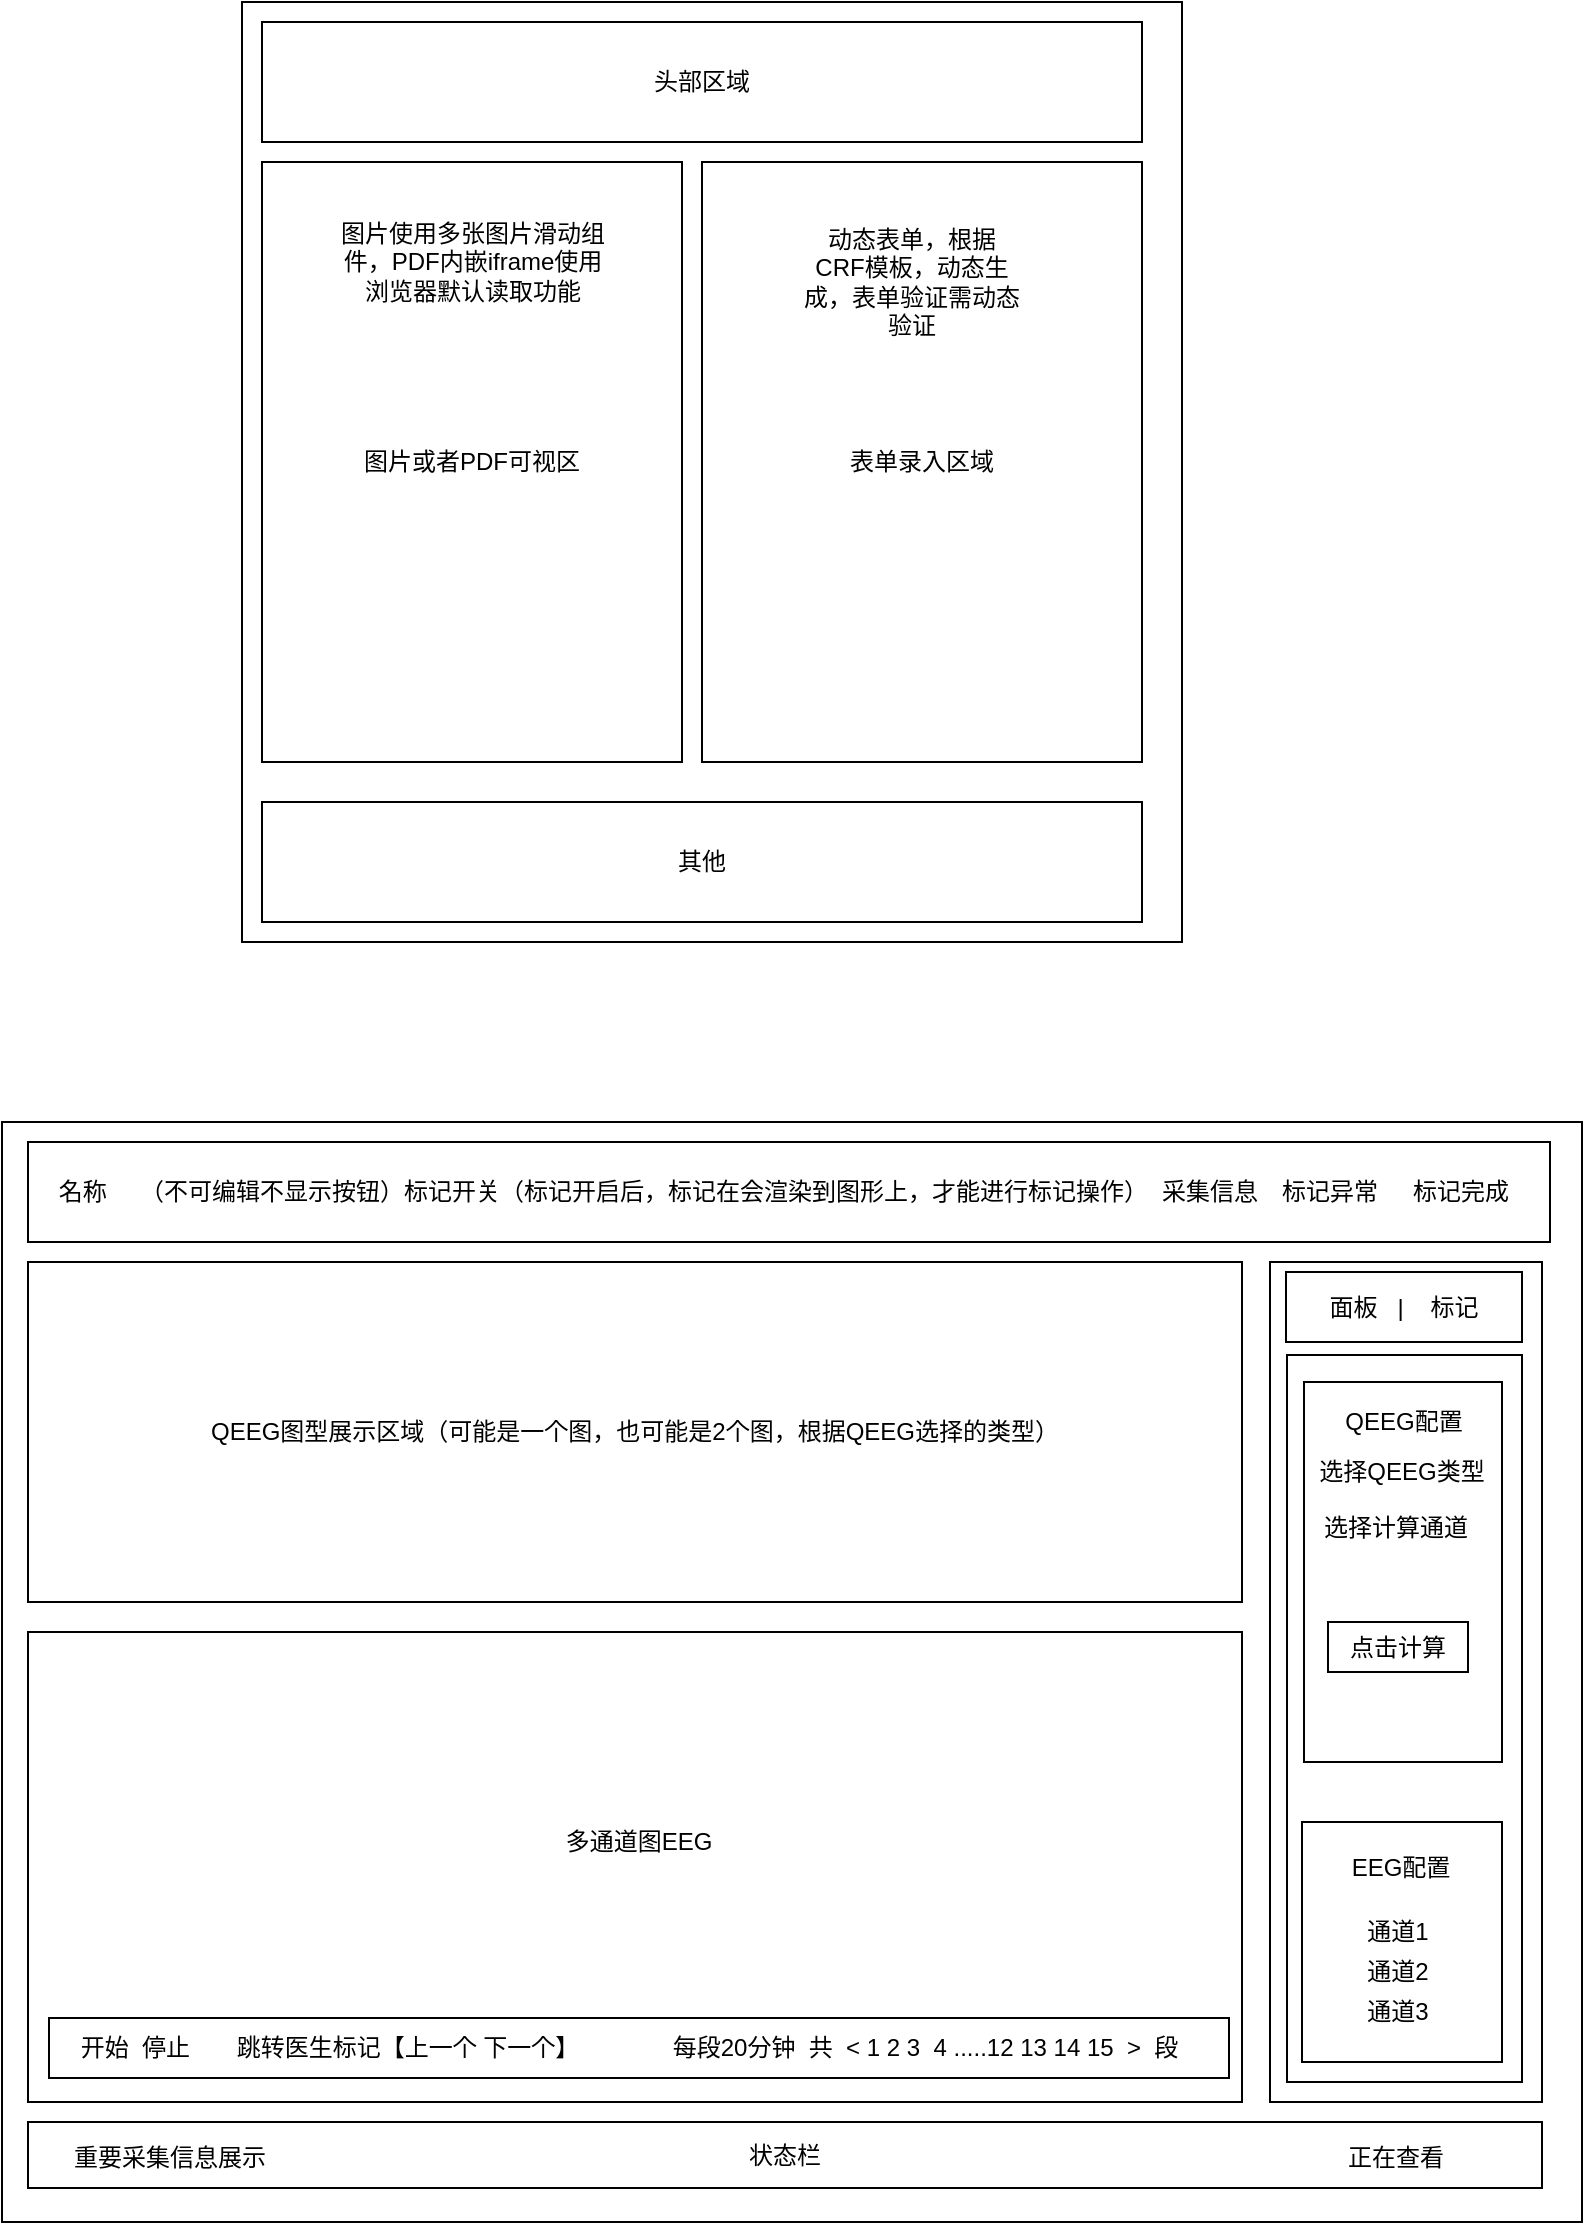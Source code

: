 <mxfile version="16.2.4" type="github">
  <diagram id="HXQpI8AFAVGygzaY-uvE" name="Page-1">
    <mxGraphModel dx="1422" dy="762" grid="1" gridSize="10" guides="1" tooltips="1" connect="1" arrows="1" fold="1" page="1" pageScale="1" pageWidth="827" pageHeight="1169" math="0" shadow="0">
      <root>
        <mxCell id="0" />
        <mxCell id="1" parent="0" />
        <mxCell id="dEXukqFfbBN_6zC94aLe-1" value="" style="whiteSpace=wrap;html=1;aspect=fixed;" parent="1" vertex="1">
          <mxGeometry x="140" y="10" width="470" height="470" as="geometry" />
        </mxCell>
        <mxCell id="dEXukqFfbBN_6zC94aLe-2" value="图片或者PDF可视区" style="rounded=0;whiteSpace=wrap;html=1;" parent="1" vertex="1">
          <mxGeometry x="150" y="90" width="210" height="300" as="geometry" />
        </mxCell>
        <mxCell id="dEXukqFfbBN_6zC94aLe-3" value="表单录入区域" style="rounded=0;whiteSpace=wrap;html=1;" parent="1" vertex="1">
          <mxGeometry x="370" y="90" width="220" height="300" as="geometry" />
        </mxCell>
        <mxCell id="dEXukqFfbBN_6zC94aLe-4" value="头部区域" style="rounded=0;whiteSpace=wrap;html=1;" parent="1" vertex="1">
          <mxGeometry x="150" y="20" width="440" height="60" as="geometry" />
        </mxCell>
        <mxCell id="dEXukqFfbBN_6zC94aLe-5" value="其他" style="rounded=0;whiteSpace=wrap;html=1;" parent="1" vertex="1">
          <mxGeometry x="150" y="410" width="440" height="60" as="geometry" />
        </mxCell>
        <mxCell id="dEXukqFfbBN_6zC94aLe-6" value="图片使用多张图片滑动组件，PDF内嵌iframe使用浏览器默认读取功能" style="text;html=1;strokeColor=none;fillColor=none;align=center;verticalAlign=middle;whiteSpace=wrap;rounded=0;" parent="1" vertex="1">
          <mxGeometry x="184.5" y="110" width="141" height="60" as="geometry" />
        </mxCell>
        <mxCell id="dEXukqFfbBN_6zC94aLe-7" value="动态表单，根据CRF模板，动态生成，表单验证需动态验证" style="text;html=1;strokeColor=none;fillColor=none;align=center;verticalAlign=middle;whiteSpace=wrap;rounded=0;" parent="1" vertex="1">
          <mxGeometry x="420" y="120" width="110" height="60" as="geometry" />
        </mxCell>
        <mxCell id="dEXukqFfbBN_6zC94aLe-10" value="" style="rounded=0;whiteSpace=wrap;html=1;" parent="1" vertex="1">
          <mxGeometry x="20" y="570" width="790" height="550" as="geometry" />
        </mxCell>
        <mxCell id="dEXukqFfbBN_6zC94aLe-11" value="" style="rounded=0;whiteSpace=wrap;html=1;" parent="1" vertex="1">
          <mxGeometry x="33" y="825" width="607" height="235" as="geometry" />
        </mxCell>
        <mxCell id="dEXukqFfbBN_6zC94aLe-12" value="多通道图EEG" style="text;html=1;strokeColor=none;fillColor=none;align=center;verticalAlign=middle;whiteSpace=wrap;rounded=0;" parent="1" vertex="1">
          <mxGeometry x="250" y="920" width="177" height="20" as="geometry" />
        </mxCell>
        <mxCell id="dEXukqFfbBN_6zC94aLe-21" value="&amp;nbsp; &amp;nbsp; 名称&amp;nbsp; &amp;nbsp; &amp;nbsp;（不可编辑不显示按钮）标记开关（标记开启后，标记在会渲染到图形上，才能进行标记操作）&amp;nbsp; &amp;nbsp; &amp;nbsp; &amp;nbsp; &amp;nbsp; &amp;nbsp; &amp;nbsp; &amp;nbsp; &amp;nbsp; &amp;nbsp; &amp;nbsp;&amp;nbsp;" style="rounded=0;whiteSpace=wrap;html=1;align=left;" parent="1" vertex="1">
          <mxGeometry x="33" y="580" width="761" height="50" as="geometry" />
        </mxCell>
        <mxCell id="VoeNjybom4H6XY1b6rgb-1" value="状态栏" style="rounded=0;whiteSpace=wrap;html=1;" parent="1" vertex="1">
          <mxGeometry x="33" y="1070" width="757" height="33" as="geometry" />
        </mxCell>
        <mxCell id="VoeNjybom4H6XY1b6rgb-2" value="" style="rounded=0;whiteSpace=wrap;html=1;" parent="1" vertex="1">
          <mxGeometry x="654" y="640" width="136" height="420" as="geometry" />
        </mxCell>
        <mxCell id="VoeNjybom4H6XY1b6rgb-5" value="面板&amp;nbsp; &amp;nbsp;|&amp;nbsp; &amp;nbsp; 标记" style="rounded=0;whiteSpace=wrap;html=1;" parent="1" vertex="1">
          <mxGeometry x="662" y="645" width="118" height="35" as="geometry" />
        </mxCell>
        <mxCell id="VoeNjybom4H6XY1b6rgb-6" value="" style="rounded=0;whiteSpace=wrap;html=1;" parent="1" vertex="1">
          <mxGeometry x="662.5" y="686.5" width="117.5" height="363.5" as="geometry" />
        </mxCell>
        <mxCell id="XXj9VBkdvwOhZQNCGIxi-1" value="&amp;nbsp; &amp;nbsp; 开始&amp;nbsp; 停止&amp;nbsp; &amp;nbsp; &amp;nbsp; &amp;nbsp;跳转医生标记【上一个 下一个】&amp;nbsp; &amp;nbsp; &amp;nbsp; &amp;nbsp; &amp;nbsp; &amp;nbsp; &amp;nbsp; 每段20分钟&amp;nbsp; 共&amp;nbsp; &amp;lt; 1 2 3&amp;nbsp; 4 .....12 13 14 15&amp;nbsp; &amp;gt;&amp;nbsp; 段" style="rounded=0;whiteSpace=wrap;html=1;align=left;" parent="1" vertex="1">
          <mxGeometry x="43.5" y="1018" width="590" height="30" as="geometry" />
        </mxCell>
        <mxCell id="XXj9VBkdvwOhZQNCGIxi-2" value="正在查看" style="text;html=1;strokeColor=none;fillColor=none;align=center;verticalAlign=middle;whiteSpace=wrap;rounded=0;" parent="1" vertex="1">
          <mxGeometry x="654" y="1078" width="126" height="20" as="geometry" />
        </mxCell>
        <mxCell id="XXj9VBkdvwOhZQNCGIxi-3" value="标记完成" style="text;html=1;strokeColor=none;fillColor=none;align=center;verticalAlign=middle;whiteSpace=wrap;rounded=0;" parent="1" vertex="1">
          <mxGeometry x="705" y="595" width="89" height="20" as="geometry" />
        </mxCell>
        <mxCell id="XXj9VBkdvwOhZQNCGIxi-5" value="标记异常" style="text;html=1;strokeColor=none;fillColor=none;align=center;verticalAlign=middle;whiteSpace=wrap;rounded=0;" parent="1" vertex="1">
          <mxGeometry x="654" y="595" width="60" height="20" as="geometry" />
        </mxCell>
        <mxCell id="XXj9VBkdvwOhZQNCGIxi-8" value="" style="rounded=0;whiteSpace=wrap;html=1;" parent="1" vertex="1">
          <mxGeometry x="671" y="700" width="99" height="190" as="geometry" />
        </mxCell>
        <mxCell id="XXj9VBkdvwOhZQNCGIxi-10" value="QEEG配置" style="text;html=1;strokeColor=none;fillColor=none;align=center;verticalAlign=middle;whiteSpace=wrap;rounded=0;" parent="1" vertex="1">
          <mxGeometry x="673.5" y="710" width="94" height="20" as="geometry" />
        </mxCell>
        <mxCell id="XXj9VBkdvwOhZQNCGIxi-12" value="选择计算通道" style="text;html=1;strokeColor=none;fillColor=none;align=center;verticalAlign=middle;whiteSpace=wrap;rounded=0;" parent="1" vertex="1">
          <mxGeometry x="675" y="760" width="84" height="26" as="geometry" />
        </mxCell>
        <mxCell id="XXj9VBkdvwOhZQNCGIxi-13" value="点击计算" style="rounded=0;whiteSpace=wrap;html=1;" parent="1" vertex="1">
          <mxGeometry x="683" y="820" width="70" height="25" as="geometry" />
        </mxCell>
        <mxCell id="s6zeYOEKfrD3OS6WZZnP-1" value="QEEG图型展示区域（可能是一个图，也可能是2个图，根据QEEG选择的类型）" style="rounded=0;whiteSpace=wrap;html=1;" parent="1" vertex="1">
          <mxGeometry x="33" y="640" width="607" height="170" as="geometry" />
        </mxCell>
        <mxCell id="s6zeYOEKfrD3OS6WZZnP-2" value="" style="rounded=0;whiteSpace=wrap;html=1;" parent="1" vertex="1">
          <mxGeometry x="670" y="920" width="100" height="120" as="geometry" />
        </mxCell>
        <mxCell id="XXj9VBkdvwOhZQNCGIxi-9" value="EEG配置" style="text;html=1;strokeColor=none;fillColor=none;align=center;verticalAlign=middle;whiteSpace=wrap;rounded=0;" parent="1" vertex="1">
          <mxGeometry x="672.5" y="935" width="92.5" height="15" as="geometry" />
        </mxCell>
        <mxCell id="XXj9VBkdvwOhZQNCGIxi-15" value="通道1" style="text;html=1;strokeColor=none;fillColor=none;align=center;verticalAlign=middle;whiteSpace=wrap;rounded=0;" parent="1" vertex="1">
          <mxGeometry x="688" y="960" width="60" height="30" as="geometry" />
        </mxCell>
        <mxCell id="XXj9VBkdvwOhZQNCGIxi-16" value="通道2" style="text;html=1;strokeColor=none;fillColor=none;align=center;verticalAlign=middle;whiteSpace=wrap;rounded=0;" parent="1" vertex="1">
          <mxGeometry x="688" y="980" width="60" height="30" as="geometry" />
        </mxCell>
        <mxCell id="XXj9VBkdvwOhZQNCGIxi-18" value="通道3" style="text;html=1;strokeColor=none;fillColor=none;align=center;verticalAlign=middle;whiteSpace=wrap;rounded=0;" parent="1" vertex="1">
          <mxGeometry x="688" y="1000" width="60" height="30" as="geometry" />
        </mxCell>
        <mxCell id="s6zeYOEKfrD3OS6WZZnP-7" value="选择QEEG类型" style="text;html=1;strokeColor=none;fillColor=none;align=center;verticalAlign=middle;whiteSpace=wrap;rounded=0;" parent="1" vertex="1">
          <mxGeometry x="675" y="730" width="90" height="30" as="geometry" />
        </mxCell>
        <mxCell id="usQQ4gq69eMJ4gmAYFif-1" value="采集信息" style="text;html=1;strokeColor=none;fillColor=none;align=center;verticalAlign=middle;whiteSpace=wrap;rounded=0;" vertex="1" parent="1">
          <mxGeometry x="594" y="590" width="60" height="30" as="geometry" />
        </mxCell>
        <mxCell id="usQQ4gq69eMJ4gmAYFif-2" value="重要采集信息展示" style="text;html=1;strokeColor=none;fillColor=none;align=center;verticalAlign=middle;whiteSpace=wrap;rounded=0;" vertex="1" parent="1">
          <mxGeometry x="43.5" y="1073" width="120" height="30" as="geometry" />
        </mxCell>
      </root>
    </mxGraphModel>
  </diagram>
</mxfile>
